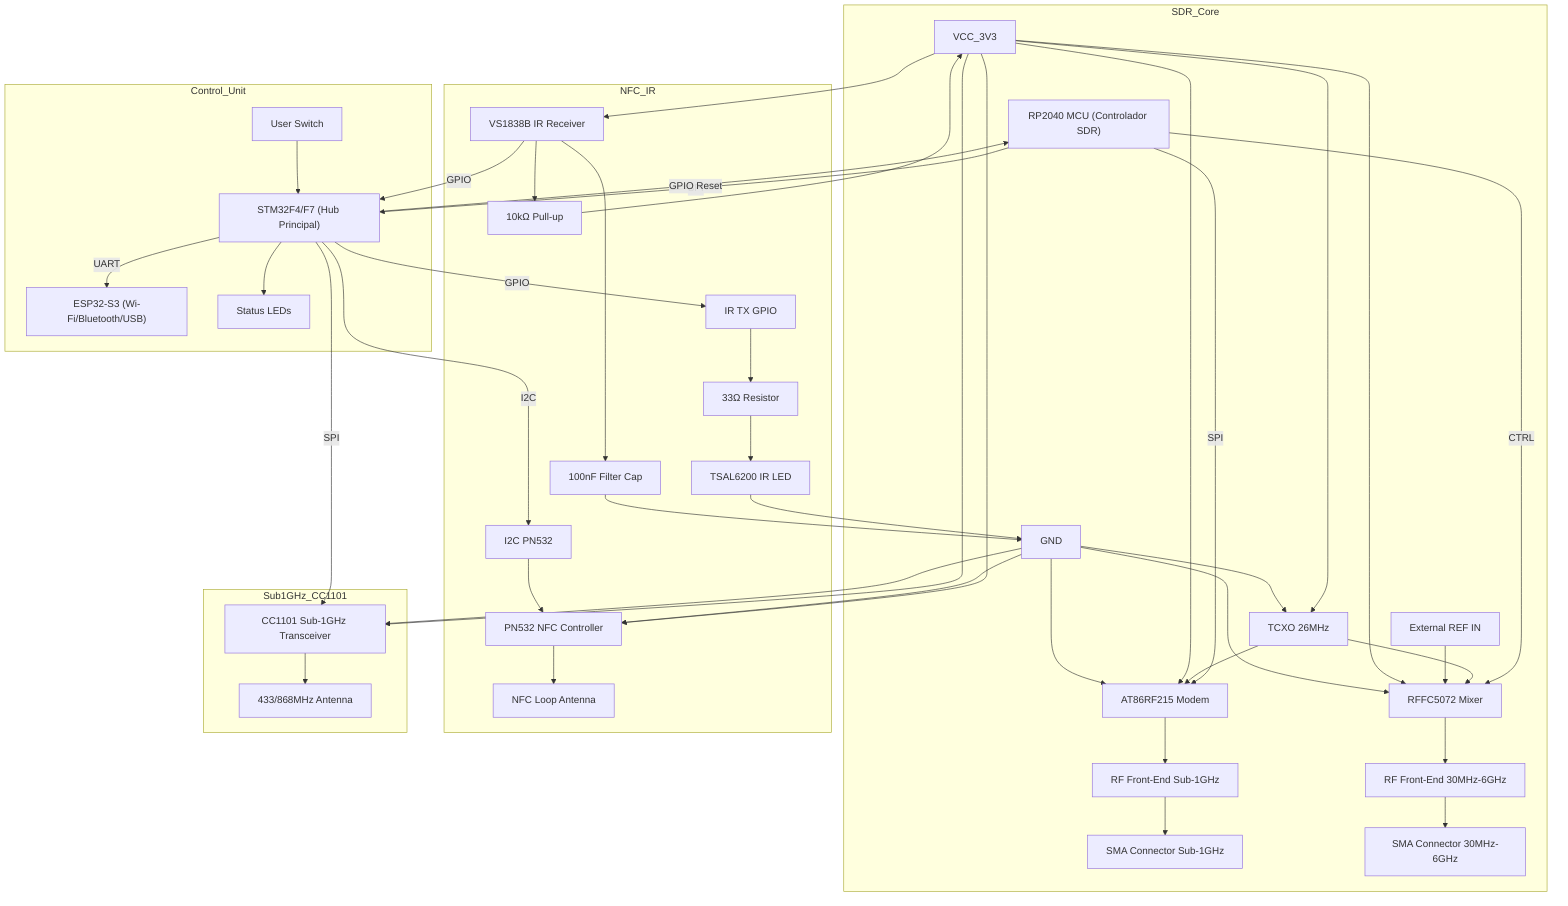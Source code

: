 graph TD
    %% ======= CORE SDR =======
    subgraph SDR_Core
        RP2040["RP2040 MCU (Controlador SDR)"]

        RP2040 -->|SPI| AT86RF215["AT86RF215 Modem"]
        RP2040 -->|CTRL| RFFC5072["RFFC5072 Mixer"]

        AT86RF215 --> RF_SUB1G["RF Front-End Sub-1GHz"]
        RFFC5072 --> RF_6GHz["RF Front-End 30MHz-6GHz"]

        RF_SUB1G --> SMA_SUB1G["SMA Connector Sub-1GHz"]
        RF_6GHz --> SMA_6GHz["SMA Connector 30MHz-6GHz"]

        TCXO["TCXO 26MHz"] --> AT86RF215
        TCXO --> RFFC5072
        EXT_CLK["External REF IN"] --> RFFC5072

        VCC_3V3 --> AT86RF215
        VCC_3V3 --> RFFC5072
        VCC_3V3 --> TCXO
        GND --> AT86RF215
        GND --> RFFC5072
        GND --> TCXO
    end

    %% ======= MCU + COMUNICAÇÃO =======
    subgraph Control_Unit
        STM32["STM32F4/F7 (Hub Principal)"]
        ESP32["ESP32-S3 (Wi-Fi/Bluetooth/USB)"]

        RP2040 -->|SPI| STM32
        STM32 -->|UART| ESP32
        STM32 -->|GPIO Reset| RP2040
        STM32 --> LED_STATUS["Status LEDs"]
        USER_SW["User Switch"] --> STM32
    end

    %% ======= NFC + IR =======
    subgraph NFC_IR
        STM32 -->|I2C| PN532_I2C["I2C PN532"]
        PN532_I2C --> PN532["PN532 NFC Controller"]
        PN532 --> LOOP_ANT["NFC Loop Antenna"]
        VCC_3V3 --> PN532
        GND --> PN532

        STM32 -->|GPIO| IR_TX["IR TX GPIO"]
        IR_TX --> R_IR["33Ω Resistor"]
        R_IR --> IR_EMITTER["TSAL6200 IR LED"]
        IR_EMITTER --> GND

        IR_RX["VS1838B IR Receiver"] -->|GPIO| STM32
        IR_RX --> R_PULLUP["10kΩ Pull-up"]
        R_PULLUP --> VCC_3V3
        IR_RX --> C_IR["100nF Filter Cap"]
        C_IR --> GND
        VCC_3V3 --> IR_RX
    end

    %% ======= SUB-1GHz Extra =======
    subgraph Sub1GHz_CC1101
        STM32 -->|SPI| CC1101["CC1101 Sub-1GHz Transceiver"]
        CC1101 --> ANT_CC1101["433/868MHz Antenna"]
        VCC_3V3 --> CC1101
        GND --> CC1101
    end